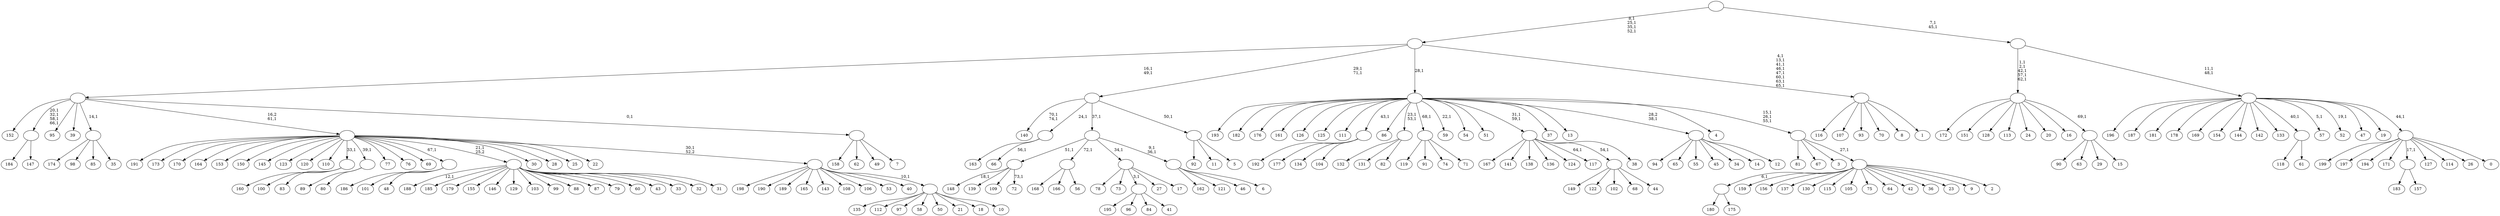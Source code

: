 digraph T {
	275 [label="199"]
	274 [label="198"]
	273 [label="197"]
	272 [label="196"]
	271 [label="195"]
	270 [label="194"]
	269 [label="193"]
	268 [label="192"]
	267 [label="191"]
	266 [label="190"]
	265 [label="189"]
	264 [label="188"]
	262 [label="187"]
	261 [label="186"]
	260 [label="185"]
	259 [label="184"]
	258 [label="183"]
	257 [label="182"]
	256 [label="181"]
	255 [label="180"]
	254 [label="179"]
	253 [label="178"]
	252 [label="177"]
	251 [label="176"]
	250 [label="175"]
	249 [label=""]
	248 [label="174"]
	247 [label="173"]
	246 [label="172"]
	245 [label="171"]
	244 [label="170"]
	243 [label="169"]
	242 [label="168"]
	241 [label="167"]
	240 [label="166"]
	239 [label="165"]
	238 [label="164"]
	237 [label="163"]
	236 [label="162"]
	235 [label="161"]
	234 [label="160"]
	233 [label="159"]
	232 [label="158"]
	231 [label="157"]
	230 [label=""]
	229 [label="156"]
	228 [label="155"]
	227 [label="154"]
	226 [label="153"]
	225 [label="152"]
	224 [label="151"]
	223 [label="150"]
	222 [label="149"]
	221 [label="148"]
	219 [label="147"]
	218 [label=""]
	214 [label="146"]
	213 [label="145"]
	212 [label="144"]
	211 [label="143"]
	210 [label="142"]
	209 [label="141"]
	208 [label="140"]
	205 [label="139"]
	204 [label="138"]
	203 [label="137"]
	202 [label="136"]
	201 [label="135"]
	200 [label="134"]
	199 [label="133"]
	198 [label="132"]
	197 [label="131"]
	196 [label="130"]
	195 [label="129"]
	194 [label="128"]
	193 [label="127"]
	192 [label="126"]
	191 [label="125"]
	190 [label="124"]
	189 [label="123"]
	188 [label="122"]
	187 [label="121"]
	186 [label="120"]
	185 [label="119"]
	184 [label="118"]
	183 [label="117"]
	181 [label="116"]
	180 [label="115"]
	179 [label="114"]
	178 [label="113"]
	177 [label="112"]
	176 [label="111"]
	175 [label="110"]
	174 [label="109"]
	173 [label="108"]
	172 [label="107"]
	171 [label="106"]
	170 [label="105"]
	169 [label="104"]
	168 [label=""]
	167 [label="103"]
	166 [label="102"]
	165 [label="101"]
	164 [label="100"]
	163 [label="99"]
	162 [label="98"]
	161 [label="97"]
	160 [label="96"]
	159 [label="95"]
	158 [label="94"]
	157 [label="93"]
	156 [label="92"]
	155 [label="91"]
	154 [label="90"]
	153 [label="89"]
	152 [label="88"]
	151 [label="87"]
	150 [label="86"]
	149 [label="85"]
	148 [label="84"]
	147 [label="83"]
	146 [label=""]
	145 [label="82"]
	144 [label=""]
	142 [label="81"]
	141 [label="80"]
	140 [label=""]
	139 [label="79"]
	138 [label="78"]
	137 [label="77"]
	136 [label="76"]
	135 [label="75"]
	134 [label="74"]
	133 [label="73"]
	132 [label="72"]
	130 [label=""]
	129 [label="71"]
	128 [label=""]
	127 [label="70"]
	126 [label="69"]
	125 [label="68"]
	124 [label="67"]
	123 [label="66"]
	121 [label=""]
	120 [label="65"]
	119 [label="64"]
	118 [label="63"]
	117 [label="62"]
	116 [label="61"]
	115 [label=""]
	114 [label="60"]
	113 [label="59"]
	111 [label="58"]
	110 [label="57"]
	108 [label="56"]
	107 [label=""]
	106 [label="55"]
	105 [label="54"]
	104 [label="53"]
	103 [label="52"]
	101 [label="51"]
	100 [label="50"]
	99 [label="49"]
	98 [label="48"]
	97 [label=""]
	96 [label="47"]
	95 [label="46"]
	94 [label="45"]
	93 [label="44"]
	92 [label=""]
	91 [label="43"]
	90 [label="42"]
	89 [label="41"]
	88 [label=""]
	87 [label="40"]
	86 [label="39"]
	85 [label="38"]
	84 [label=""]
	82 [label="37"]
	81 [label="36"]
	80 [label="35"]
	79 [label=""]
	78 [label="34"]
	77 [label="33"]
	76 [label="32"]
	75 [label="31"]
	74 [label=""]
	73 [label="30"]
	72 [label="29"]
	71 [label="28"]
	70 [label="27"]
	69 [label="26"]
	68 [label="25"]
	67 [label="24"]
	66 [label="23"]
	65 [label="22"]
	64 [label="21"]
	63 [label="20"]
	62 [label="19"]
	61 [label="18"]
	60 [label="17"]
	59 [label=""]
	58 [label="16"]
	57 [label="15"]
	56 [label=""]
	55 [label=""]
	50 [label="14"]
	49 [label="13"]
	48 [label="12"]
	47 [label=""]
	46 [label="11"]
	45 [label="10"]
	44 [label=""]
	43 [label=""]
	42 [label=""]
	41 [label="9"]
	40 [label="8"]
	39 [label="7"]
	38 [label=""]
	37 [label=""]
	35 [label="6"]
	34 [label=""]
	32 [label=""]
	31 [label="5"]
	30 [label=""]
	29 [label=""]
	27 [label="4"]
	26 [label="3"]
	25 [label="2"]
	24 [label=""]
	23 [label=""]
	20 [label=""]
	19 [label="1"]
	18 [label=""]
	10 [label=""]
	6 [label="0"]
	5 [label=""]
	4 [label=""]
	2 [label=""]
	0 [label=""]
	249 -> 255 [label=""]
	249 -> 250 [label=""]
	230 -> 258 [label=""]
	230 -> 231 [label=""]
	218 -> 259 [label=""]
	218 -> 219 [label=""]
	168 -> 268 [label=""]
	168 -> 252 [label=""]
	168 -> 200 [label=""]
	168 -> 169 [label=""]
	146 -> 234 [label=""]
	146 -> 164 [label=""]
	146 -> 147 [label=""]
	144 -> 198 [label=""]
	144 -> 197 [label=""]
	144 -> 145 [label=""]
	140 -> 153 [label=""]
	140 -> 141 [label=""]
	130 -> 132 [label="73,1"]
	130 -> 221 [label="18,1"]
	130 -> 205 [label=""]
	130 -> 174 [label=""]
	128 -> 185 [label=""]
	128 -> 155 [label=""]
	128 -> 134 [label=""]
	128 -> 129 [label=""]
	121 -> 123 [label="56,1"]
	121 -> 237 [label=""]
	115 -> 184 [label=""]
	115 -> 116 [label=""]
	107 -> 242 [label=""]
	107 -> 240 [label=""]
	107 -> 108 [label=""]
	97 -> 261 [label=""]
	97 -> 165 [label=""]
	97 -> 98 [label=""]
	92 -> 222 [label=""]
	92 -> 188 [label=""]
	92 -> 166 [label=""]
	92 -> 125 [label=""]
	92 -> 93 [label=""]
	88 -> 271 [label=""]
	88 -> 160 [label=""]
	88 -> 148 [label=""]
	88 -> 89 [label=""]
	84 -> 183 [label="64,1"]
	84 -> 241 [label=""]
	84 -> 209 [label=""]
	84 -> 204 [label=""]
	84 -> 202 [label=""]
	84 -> 190 [label=""]
	84 -> 92 [label="54,1"]
	84 -> 85 [label=""]
	79 -> 248 [label=""]
	79 -> 162 [label=""]
	79 -> 149 [label=""]
	79 -> 80 [label=""]
	74 -> 264 [label="12,1"]
	74 -> 260 [label=""]
	74 -> 254 [label=""]
	74 -> 228 [label=""]
	74 -> 214 [label=""]
	74 -> 195 [label=""]
	74 -> 167 [label=""]
	74 -> 163 [label=""]
	74 -> 152 [label=""]
	74 -> 151 [label=""]
	74 -> 139 [label=""]
	74 -> 114 [label=""]
	74 -> 91 [label=""]
	74 -> 77 [label=""]
	74 -> 76 [label=""]
	74 -> 75 [label=""]
	59 -> 138 [label=""]
	59 -> 133 [label=""]
	59 -> 88 [label="3,1"]
	59 -> 70 [label=""]
	59 -> 60 [label=""]
	56 -> 154 [label=""]
	56 -> 118 [label=""]
	56 -> 72 [label=""]
	56 -> 57 [label=""]
	55 -> 246 [label=""]
	55 -> 224 [label=""]
	55 -> 194 [label=""]
	55 -> 178 [label=""]
	55 -> 67 [label=""]
	55 -> 63 [label=""]
	55 -> 58 [label=""]
	55 -> 56 [label="69,1"]
	47 -> 158 [label=""]
	47 -> 120 [label=""]
	47 -> 106 [label=""]
	47 -> 94 [label=""]
	47 -> 78 [label=""]
	47 -> 50 [label=""]
	47 -> 48 [label=""]
	44 -> 201 [label=""]
	44 -> 177 [label=""]
	44 -> 161 [label=""]
	44 -> 111 [label=""]
	44 -> 100 [label=""]
	44 -> 64 [label=""]
	44 -> 61 [label=""]
	44 -> 45 [label=""]
	43 -> 274 [label=""]
	43 -> 266 [label=""]
	43 -> 265 [label=""]
	43 -> 239 [label=""]
	43 -> 211 [label=""]
	43 -> 173 [label=""]
	43 -> 171 [label=""]
	43 -> 104 [label=""]
	43 -> 87 [label=""]
	43 -> 44 [label="10,1"]
	42 -> 267 [label=""]
	42 -> 247 [label=""]
	42 -> 244 [label=""]
	42 -> 238 [label=""]
	42 -> 226 [label=""]
	42 -> 223 [label=""]
	42 -> 213 [label=""]
	42 -> 189 [label=""]
	42 -> 186 [label=""]
	42 -> 175 [label=""]
	42 -> 146 [label="33,1"]
	42 -> 140 [label="39,1"]
	42 -> 137 [label=""]
	42 -> 136 [label=""]
	42 -> 126 [label=""]
	42 -> 97 [label="67,1"]
	42 -> 74 [label="21,1\n25,2"]
	42 -> 73 [label=""]
	42 -> 71 [label=""]
	42 -> 68 [label=""]
	42 -> 65 [label=""]
	42 -> 43 [label="30,1\n52,2"]
	38 -> 232 [label=""]
	38 -> 117 [label=""]
	38 -> 99 [label=""]
	38 -> 39 [label=""]
	37 -> 218 [label="20,1\n32,1\n58,1\n66,1"]
	37 -> 225 [label=""]
	37 -> 159 [label=""]
	37 -> 86 [label=""]
	37 -> 79 [label="14,1"]
	37 -> 42 [label="16,2\n61,1"]
	37 -> 38 [label="0,1"]
	34 -> 236 [label=""]
	34 -> 187 [label=""]
	34 -> 95 [label=""]
	34 -> 35 [label=""]
	32 -> 34 [label="9,1\n36,1"]
	32 -> 130 [label="51,1"]
	32 -> 107 [label="72,1"]
	32 -> 59 [label="34,1"]
	30 -> 156 [label=""]
	30 -> 46 [label=""]
	30 -> 31 [label=""]
	29 -> 208 [label="70,1\n74,1"]
	29 -> 121 [label="24,1"]
	29 -> 32 [label="37,1"]
	29 -> 30 [label="50,1"]
	24 -> 249 [label="6,1"]
	24 -> 233 [label=""]
	24 -> 229 [label=""]
	24 -> 203 [label=""]
	24 -> 196 [label=""]
	24 -> 180 [label=""]
	24 -> 170 [label=""]
	24 -> 135 [label=""]
	24 -> 119 [label=""]
	24 -> 90 [label=""]
	24 -> 81 [label=""]
	24 -> 66 [label=""]
	24 -> 41 [label=""]
	24 -> 25 [label=""]
	23 -> 142 [label=""]
	23 -> 124 [label=""]
	23 -> 26 [label=""]
	23 -> 24 [label="27,1"]
	20 -> 23 [label="15,1\n26,1\n55,1"]
	20 -> 84 [label="31,1\n59,1"]
	20 -> 113 [label="22,1"]
	20 -> 144 [label="23,1\n53,1"]
	20 -> 269 [label=""]
	20 -> 257 [label=""]
	20 -> 251 [label=""]
	20 -> 235 [label=""]
	20 -> 192 [label=""]
	20 -> 191 [label=""]
	20 -> 176 [label=""]
	20 -> 168 [label="43,1"]
	20 -> 150 [label=""]
	20 -> 128 [label="68,1"]
	20 -> 105 [label=""]
	20 -> 101 [label=""]
	20 -> 82 [label=""]
	20 -> 49 [label=""]
	20 -> 47 [label="28,2\n38,1"]
	20 -> 27 [label=""]
	18 -> 181 [label=""]
	18 -> 172 [label=""]
	18 -> 157 [label=""]
	18 -> 127 [label=""]
	18 -> 40 [label=""]
	18 -> 19 [label=""]
	10 -> 18 [label="4,1\n13,1\n41,1\n46,1\n47,1\n60,1\n63,1\n65,1"]
	10 -> 29 [label="29,1\n71,1"]
	10 -> 37 [label="16,1\n49,1"]
	10 -> 20 [label="28,1"]
	5 -> 275 [label=""]
	5 -> 273 [label=""]
	5 -> 270 [label=""]
	5 -> 245 [label=""]
	5 -> 230 [label="17,1"]
	5 -> 193 [label=""]
	5 -> 179 [label=""]
	5 -> 69 [label=""]
	5 -> 6 [label=""]
	4 -> 103 [label="19,1"]
	4 -> 110 [label="5,1"]
	4 -> 272 [label=""]
	4 -> 262 [label=""]
	4 -> 256 [label=""]
	4 -> 253 [label=""]
	4 -> 243 [label=""]
	4 -> 227 [label=""]
	4 -> 212 [label=""]
	4 -> 210 [label=""]
	4 -> 199 [label=""]
	4 -> 115 [label="40,1"]
	4 -> 96 [label=""]
	4 -> 62 [label=""]
	4 -> 5 [label="44,1"]
	2 -> 4 [label="11,1\n48,1"]
	2 -> 55 [label="1,1\n2,1\n42,1\n57,1\n62,1"]
	0 -> 2 [label="7,1\n45,1"]
	0 -> 10 [label="8,1\n25,1\n35,1\n52,1"]
}

